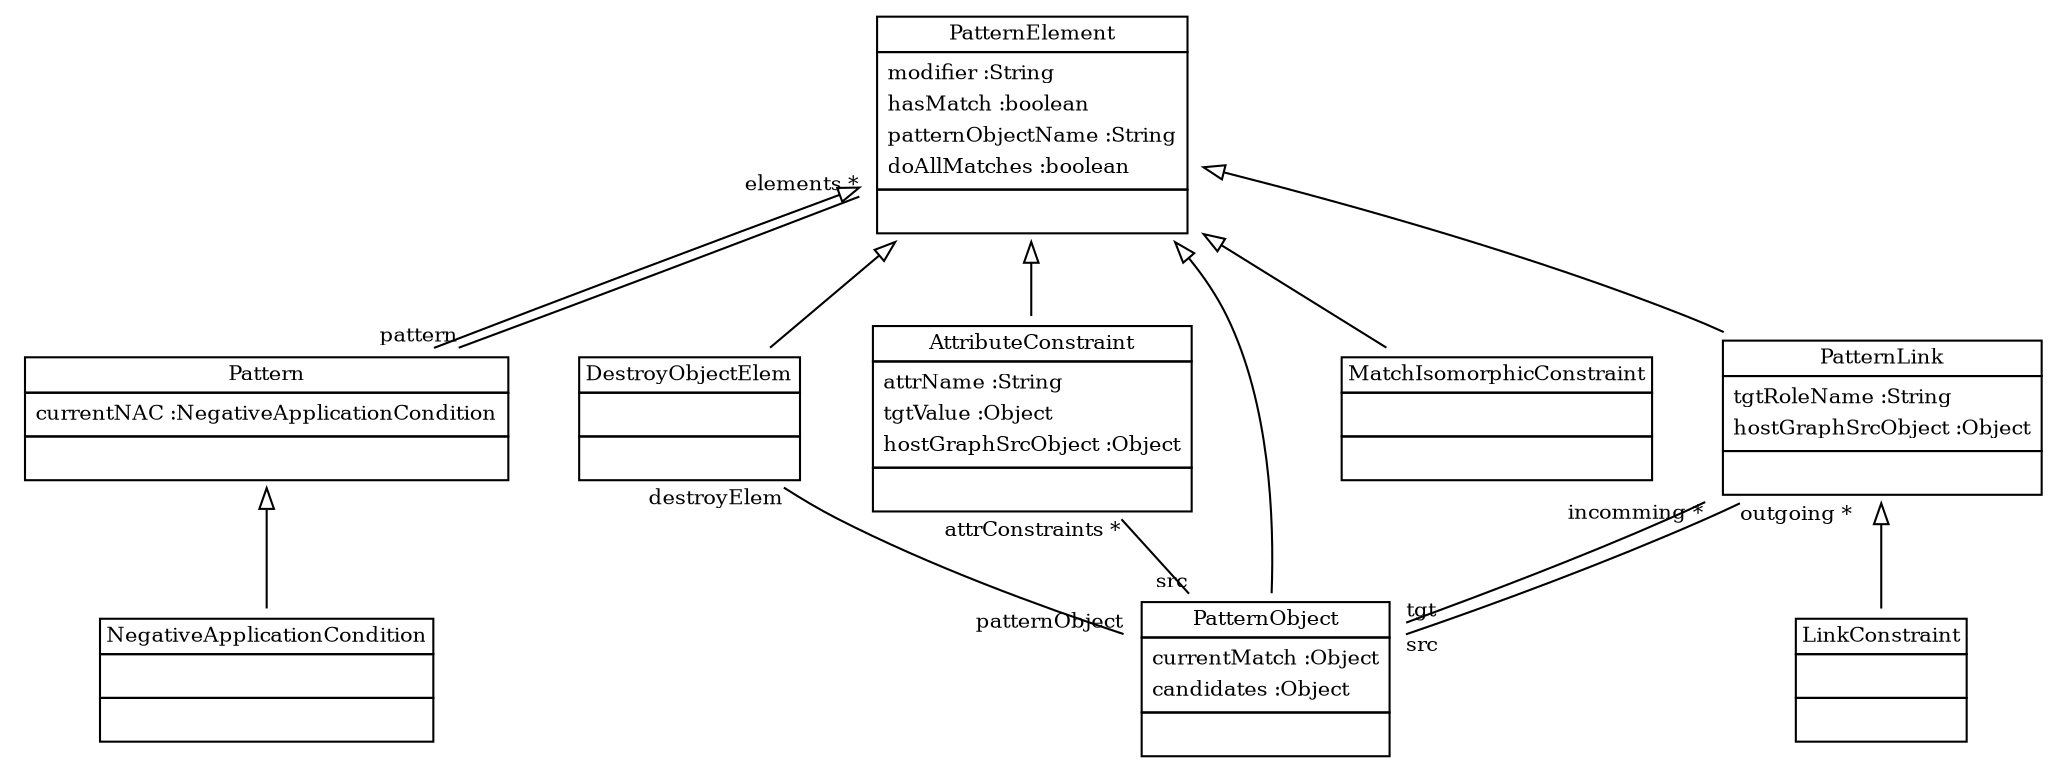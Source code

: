 
 digraph ClassDiagram {
    node [shape = none, fontsize = 10]; 
    edge [fontsize = 10];
    
    
    _PatternElement [label=<<table border='0' cellborder='1' cellspacing='0'> <tr> <td>PatternElement</td> </tr> <tr><td><table border='0' cellborder='0' cellspacing='0'> <tr><td align='left'>modifier :String</td></tr> <tr><td align='left'>hasMatch :boolean</td></tr> <tr><td align='left'>patternObjectName :String</td></tr> <tr><td align='left'>doAllMatches :boolean</td></tr>  </table></td></tr> <tr><td><table border='0' cellborder='0' cellspacing='0'> <tr><td> </td></tr> </table></td></tr> </table>>];
    _Pattern [label=<<table border='0' cellborder='1' cellspacing='0'> <tr> <td>Pattern</td> </tr> <tr><td><table border='0' cellborder='0' cellspacing='0'> <tr><td align='left'>currentNAC :NegativeApplicationCondition</td></tr>  </table></td></tr> <tr><td><table border='0' cellborder='0' cellspacing='0'> <tr><td> </td></tr> </table></td></tr> </table>>];
    _NegativeApplicationCondition [label=<<table border='0' cellborder='1' cellspacing='0'> <tr> <td>NegativeApplicationCondition</td> </tr> <tr><td><table border='0' cellborder='0' cellspacing='0'> <tr><td> </td></tr> </table></td></tr> <tr><td><table border='0' cellborder='0' cellspacing='0'> <tr><td> </td></tr> </table></td></tr> </table>>];
    _PatternObject [label=<<table border='0' cellborder='1' cellspacing='0'> <tr> <td>PatternObject</td> </tr> <tr><td><table border='0' cellborder='0' cellspacing='0'> <tr><td align='left'>currentMatch :Object</td></tr> <tr><td align='left'>candidates :Object</td></tr>  </table></td></tr> <tr><td><table border='0' cellborder='0' cellspacing='0'> <tr><td> </td></tr> </table></td></tr> </table>>];
    _PatternLink [label=<<table border='0' cellborder='1' cellspacing='0'> <tr> <td>PatternLink</td> </tr> <tr><td><table border='0' cellborder='0' cellspacing='0'> <tr><td align='left'>tgtRoleName :String</td></tr> <tr><td align='left'>hostGraphSrcObject :Object</td></tr>  </table></td></tr> <tr><td><table border='0' cellborder='0' cellspacing='0'> <tr><td> </td></tr> </table></td></tr> </table>>];
    _AttributeConstraint [label=<<table border='0' cellborder='1' cellspacing='0'> <tr> <td>AttributeConstraint</td> </tr> <tr><td><table border='0' cellborder='0' cellspacing='0'> <tr><td align='left'>attrName :String</td></tr> <tr><td align='left'>tgtValue :Object</td></tr> <tr><td align='left'>hostGraphSrcObject :Object</td></tr>  </table></td></tr> <tr><td><table border='0' cellborder='0' cellspacing='0'> <tr><td> </td></tr> </table></td></tr> </table>>];
    _LinkConstraint [label=<<table border='0' cellborder='1' cellspacing='0'> <tr> <td>LinkConstraint</td> </tr> <tr><td><table border='0' cellborder='0' cellspacing='0'> <tr><td> </td></tr> </table></td></tr> <tr><td><table border='0' cellborder='0' cellspacing='0'> <tr><td> </td></tr> </table></td></tr> </table>>];
    _MatchIsomorphicConstraint [label=<<table border='0' cellborder='1' cellspacing='0'> <tr> <td>MatchIsomorphicConstraint</td> </tr> <tr><td><table border='0' cellborder='0' cellspacing='0'> <tr><td> </td></tr> </table></td></tr> <tr><td><table border='0' cellborder='0' cellspacing='0'> <tr><td> </td></tr> </table></td></tr> </table>>];
    _DestroyObjectElem [label=<<table border='0' cellborder='1' cellspacing='0'> <tr> <td>DestroyObjectElem</td> </tr> <tr><td><table border='0' cellborder='0' cellspacing='0'> <tr><td> </td></tr> </table></td></tr> <tr><td><table border='0' cellborder='0' cellspacing='0'> <tr><td> </td></tr> </table></td></tr> </table>>];
    
    
    
    _PatternElement ->  _Pattern [dir = "back" arrowtail = "empty"];
    _Pattern ->  _NegativeApplicationCondition [dir = "back" arrowtail = "empty"];
    _PatternElement ->  _PatternObject [dir = "back" arrowtail = "empty"];
    _PatternElement ->  _PatternLink [dir = "back" arrowtail = "empty"];
    _PatternElement ->  _AttributeConstraint [dir = "back" arrowtail = "empty"];
    _PatternLink ->  _LinkConstraint [dir = "back" arrowtail = "empty"];
    _PatternElement ->  _MatchIsomorphicConstraint [dir = "back" arrowtail = "empty"];
    _PatternElement ->  _DestroyObjectElem [dir = "back" arrowtail = "empty"];
    _Pattern -> _PatternElement [headlabel = "elements *" taillabel = "pattern" arrowhead = "none" ];
    _PatternLink -> _PatternObject [headlabel = "tgt" taillabel = "incomming *" arrowhead = "none" ];
    _PatternLink -> _PatternObject [headlabel = "src" taillabel = "outgoing *" arrowhead = "none" ];
    _AttributeConstraint -> _PatternObject [headlabel = "src" taillabel = "attrConstraints *" arrowhead = "none" ];
    _DestroyObjectElem -> _PatternObject [headlabel = "patternObject" taillabel = "destroyElem" arrowhead = "none" ];
}

